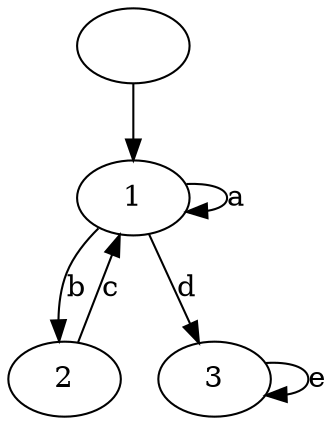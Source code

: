 digraph {
  ""  -> 1  [label="", lowlink="0", start="1"];
  1   -> 1  [label="a", lowlink="0"];
  1   -> 2  [label="b", lowlink="0"];
  1   -> 3  [label="d", lowlink="0"];
  2   -> 1  [label="c", lowlink="0"];
  3   -> 3  [label="e", lowlink="0"];
}

